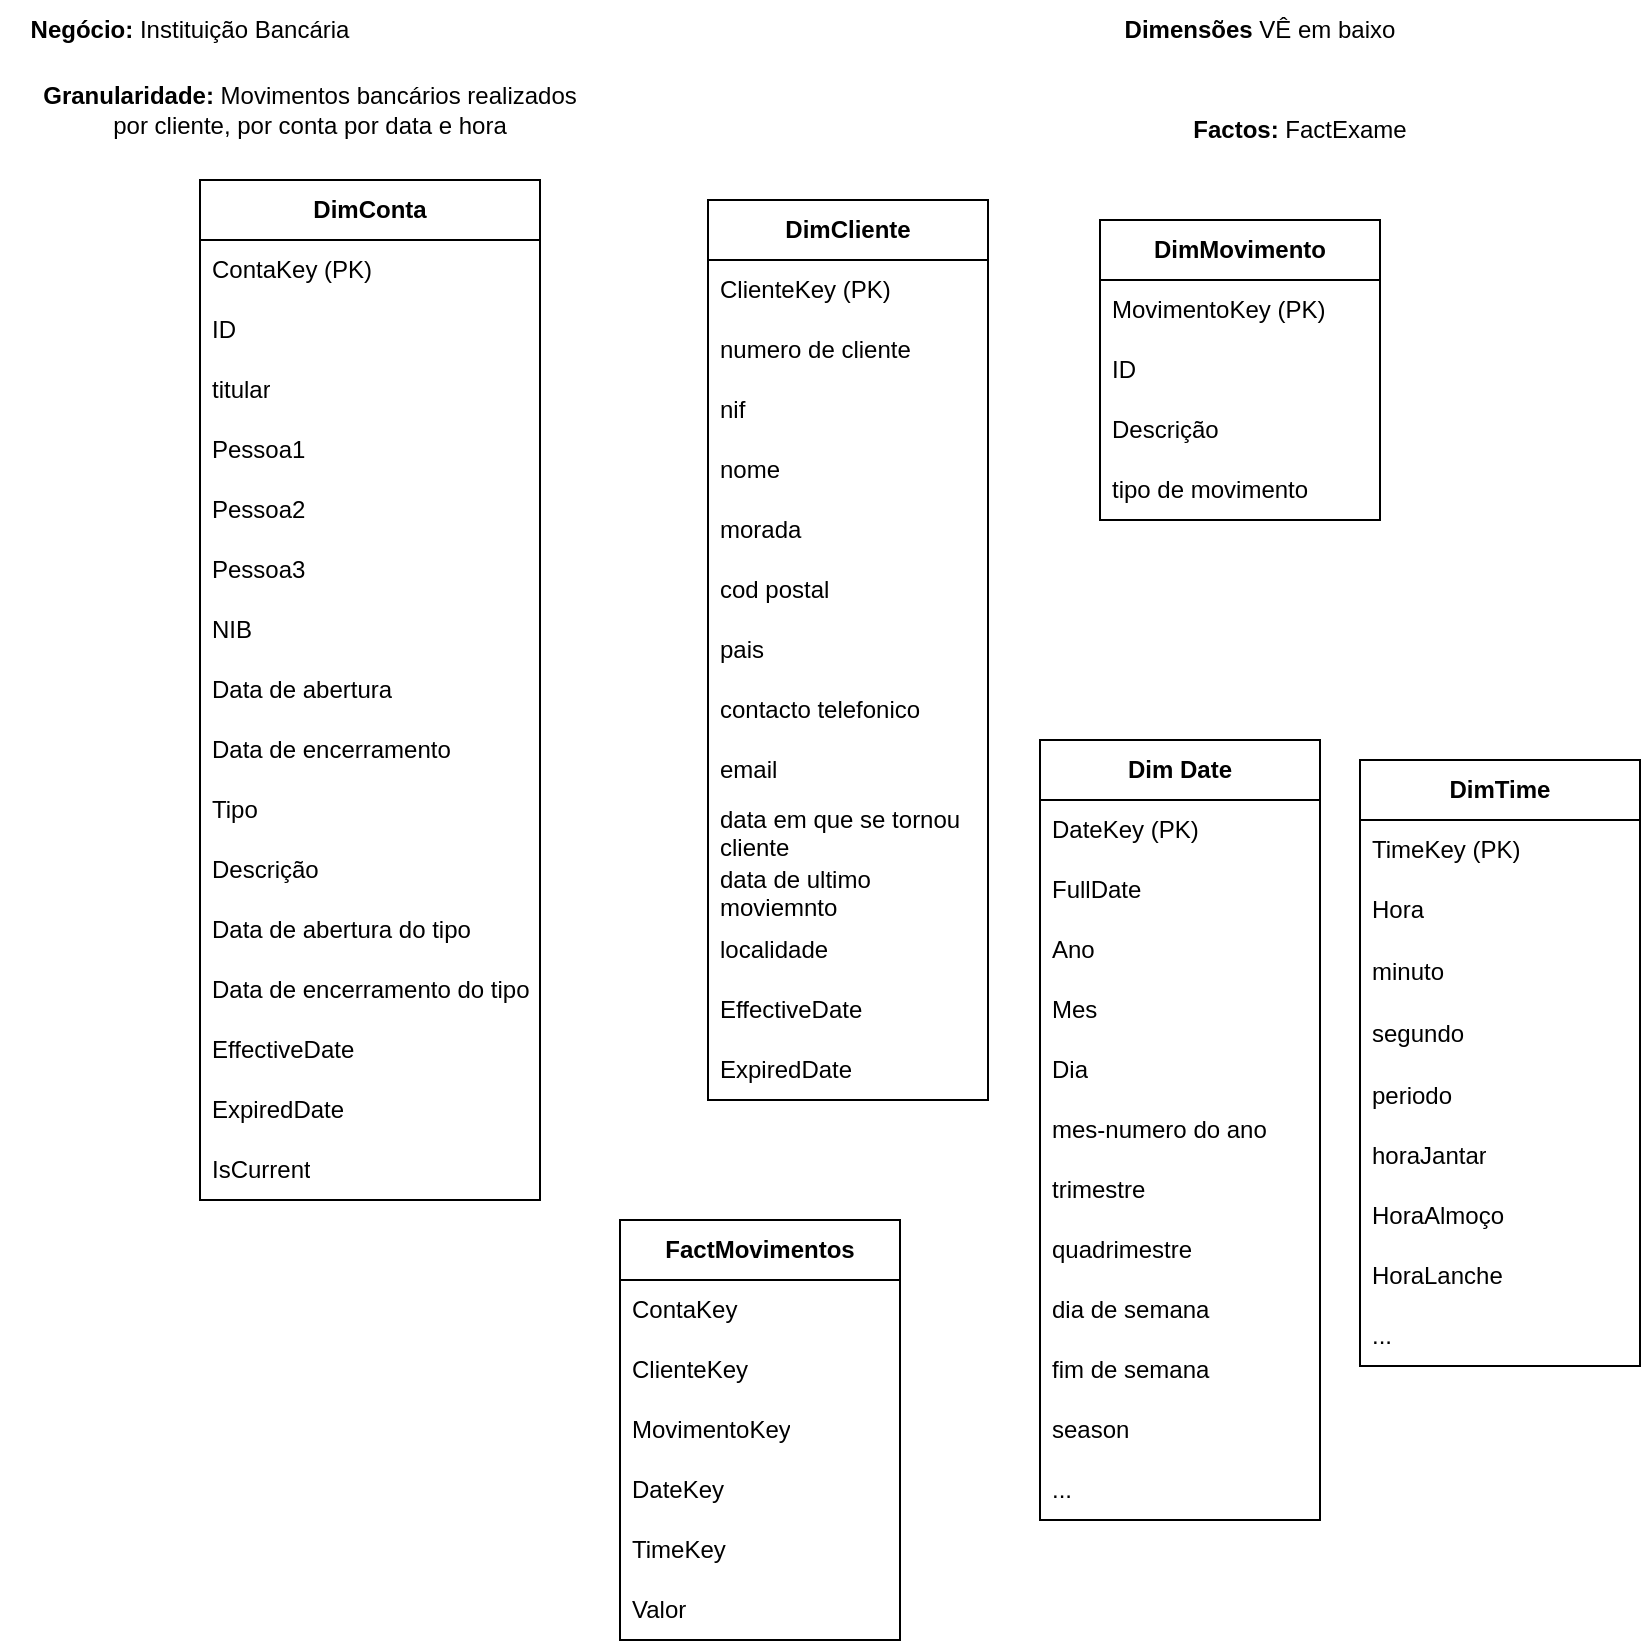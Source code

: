 <mxfile version="22.1.21" type="device">
  <diagram name="Página-1" id="qSuLuNmVJiG-tlKcvcNy">
    <mxGraphModel dx="1863" dy="614" grid="1" gridSize="10" guides="1" tooltips="1" connect="1" arrows="1" fold="1" page="1" pageScale="1" pageWidth="827" pageHeight="1169" math="0" shadow="0">
      <root>
        <mxCell id="0" />
        <mxCell id="1" parent="0" />
        <mxCell id="KHrKXYT7Bgg0yDggPHWt-1" value="&lt;b&gt;Negócio:&lt;/b&gt; Instituição Bancária" style="text;html=1;strokeColor=none;fillColor=none;align=center;verticalAlign=middle;whiteSpace=wrap;rounded=0;" vertex="1" parent="1">
          <mxGeometry x="-10" y="40" width="190" height="30" as="geometry" />
        </mxCell>
        <mxCell id="KHrKXYT7Bgg0yDggPHWt-2" value="&lt;b&gt;Granularidade: &lt;/b&gt;Movimentos bancários realizados por cliente, por conta por data e hora" style="text;html=1;strokeColor=none;fillColor=none;align=center;verticalAlign=middle;whiteSpace=wrap;rounded=0;" vertex="1" parent="1">
          <mxGeometry x="10" y="80" width="270" height="30" as="geometry" />
        </mxCell>
        <mxCell id="KHrKXYT7Bgg0yDggPHWt-3" value="&lt;b&gt;Dimensões &lt;/b&gt;VÊ em baixo" style="text;html=1;strokeColor=none;fillColor=none;align=center;verticalAlign=middle;whiteSpace=wrap;rounded=0;" vertex="1" parent="1">
          <mxGeometry x="550" y="40" width="140" height="30" as="geometry" />
        </mxCell>
        <mxCell id="KHrKXYT7Bgg0yDggPHWt-4" value="&lt;b&gt;Factos: &lt;/b&gt;FactExame" style="text;html=1;strokeColor=none;fillColor=none;align=center;verticalAlign=middle;whiteSpace=wrap;rounded=0;" vertex="1" parent="1">
          <mxGeometry x="550" y="90" width="180" height="30" as="geometry" />
        </mxCell>
        <mxCell id="KHrKXYT7Bgg0yDggPHWt-5" value="&lt;b&gt;DimConta&lt;/b&gt;" style="swimlane;fontStyle=0;childLayout=stackLayout;horizontal=1;startSize=30;horizontalStack=0;resizeParent=1;resizeParentMax=0;resizeLast=0;collapsible=1;marginBottom=0;whiteSpace=wrap;html=1;" vertex="1" parent="1">
          <mxGeometry x="90" y="130" width="170" height="510" as="geometry" />
        </mxCell>
        <mxCell id="KHrKXYT7Bgg0yDggPHWt-6" value="ContaKey (PK)" style="text;strokeColor=none;fillColor=none;align=left;verticalAlign=middle;spacingLeft=4;spacingRight=4;overflow=hidden;points=[[0,0.5],[1,0.5]];portConstraint=eastwest;rotatable=0;whiteSpace=wrap;html=1;" vertex="1" parent="KHrKXYT7Bgg0yDggPHWt-5">
          <mxGeometry y="30" width="170" height="30" as="geometry" />
        </mxCell>
        <mxCell id="KHrKXYT7Bgg0yDggPHWt-7" value="ID" style="text;strokeColor=none;fillColor=none;align=left;verticalAlign=middle;spacingLeft=4;spacingRight=4;overflow=hidden;points=[[0,0.5],[1,0.5]];portConstraint=eastwest;rotatable=0;whiteSpace=wrap;html=1;" vertex="1" parent="KHrKXYT7Bgg0yDggPHWt-5">
          <mxGeometry y="60" width="170" height="30" as="geometry" />
        </mxCell>
        <mxCell id="KHrKXYT7Bgg0yDggPHWt-8" value="titular" style="text;strokeColor=none;fillColor=none;align=left;verticalAlign=middle;spacingLeft=4;spacingRight=4;overflow=hidden;points=[[0,0.5],[1,0.5]];portConstraint=eastwest;rotatable=0;whiteSpace=wrap;html=1;" vertex="1" parent="KHrKXYT7Bgg0yDggPHWt-5">
          <mxGeometry y="90" width="170" height="30" as="geometry" />
        </mxCell>
        <mxCell id="KHrKXYT7Bgg0yDggPHWt-9" value="Pessoa1" style="text;strokeColor=none;fillColor=none;align=left;verticalAlign=middle;spacingLeft=4;spacingRight=4;overflow=hidden;points=[[0,0.5],[1,0.5]];portConstraint=eastwest;rotatable=0;whiteSpace=wrap;html=1;" vertex="1" parent="KHrKXYT7Bgg0yDggPHWt-5">
          <mxGeometry y="120" width="170" height="30" as="geometry" />
        </mxCell>
        <mxCell id="KHrKXYT7Bgg0yDggPHWt-10" value="Pessoa2" style="text;strokeColor=none;fillColor=none;align=left;verticalAlign=middle;spacingLeft=4;spacingRight=4;overflow=hidden;points=[[0,0.5],[1,0.5]];portConstraint=eastwest;rotatable=0;whiteSpace=wrap;html=1;" vertex="1" parent="KHrKXYT7Bgg0yDggPHWt-5">
          <mxGeometry y="150" width="170" height="30" as="geometry" />
        </mxCell>
        <mxCell id="KHrKXYT7Bgg0yDggPHWt-11" value="Pessoa3" style="text;strokeColor=none;fillColor=none;align=left;verticalAlign=middle;spacingLeft=4;spacingRight=4;overflow=hidden;points=[[0,0.5],[1,0.5]];portConstraint=eastwest;rotatable=0;whiteSpace=wrap;html=1;" vertex="1" parent="KHrKXYT7Bgg0yDggPHWt-5">
          <mxGeometry y="180" width="170" height="30" as="geometry" />
        </mxCell>
        <mxCell id="KHrKXYT7Bgg0yDggPHWt-12" value="NIB" style="text;strokeColor=none;fillColor=none;align=left;verticalAlign=middle;spacingLeft=4;spacingRight=4;overflow=hidden;points=[[0,0.5],[1,0.5]];portConstraint=eastwest;rotatable=0;whiteSpace=wrap;html=1;" vertex="1" parent="KHrKXYT7Bgg0yDggPHWt-5">
          <mxGeometry y="210" width="170" height="30" as="geometry" />
        </mxCell>
        <mxCell id="KHrKXYT7Bgg0yDggPHWt-13" value="Data de abertura" style="text;strokeColor=none;fillColor=none;align=left;verticalAlign=middle;spacingLeft=4;spacingRight=4;overflow=hidden;points=[[0,0.5],[1,0.5]];portConstraint=eastwest;rotatable=0;whiteSpace=wrap;html=1;" vertex="1" parent="KHrKXYT7Bgg0yDggPHWt-5">
          <mxGeometry y="240" width="170" height="30" as="geometry" />
        </mxCell>
        <mxCell id="KHrKXYT7Bgg0yDggPHWt-14" value="Data de encerramento" style="text;strokeColor=none;fillColor=none;align=left;verticalAlign=middle;spacingLeft=4;spacingRight=4;overflow=hidden;points=[[0,0.5],[1,0.5]];portConstraint=eastwest;rotatable=0;whiteSpace=wrap;html=1;" vertex="1" parent="KHrKXYT7Bgg0yDggPHWt-5">
          <mxGeometry y="270" width="170" height="30" as="geometry" />
        </mxCell>
        <mxCell id="KHrKXYT7Bgg0yDggPHWt-15" value="Tipo" style="text;strokeColor=none;fillColor=none;align=left;verticalAlign=middle;spacingLeft=4;spacingRight=4;overflow=hidden;points=[[0,0.5],[1,0.5]];portConstraint=eastwest;rotatable=0;whiteSpace=wrap;html=1;" vertex="1" parent="KHrKXYT7Bgg0yDggPHWt-5">
          <mxGeometry y="300" width="170" height="30" as="geometry" />
        </mxCell>
        <mxCell id="KHrKXYT7Bgg0yDggPHWt-97" value="Descrição" style="text;strokeColor=none;fillColor=none;align=left;verticalAlign=middle;spacingLeft=4;spacingRight=4;overflow=hidden;points=[[0,0.5],[1,0.5]];portConstraint=eastwest;rotatable=0;whiteSpace=wrap;html=1;" vertex="1" parent="KHrKXYT7Bgg0yDggPHWt-5">
          <mxGeometry y="330" width="170" height="30" as="geometry" />
        </mxCell>
        <mxCell id="KHrKXYT7Bgg0yDggPHWt-98" value="Data de abertura do tipo" style="text;strokeColor=none;fillColor=none;align=left;verticalAlign=middle;spacingLeft=4;spacingRight=4;overflow=hidden;points=[[0,0.5],[1,0.5]];portConstraint=eastwest;rotatable=0;whiteSpace=wrap;html=1;" vertex="1" parent="KHrKXYT7Bgg0yDggPHWt-5">
          <mxGeometry y="360" width="170" height="30" as="geometry" />
        </mxCell>
        <mxCell id="KHrKXYT7Bgg0yDggPHWt-99" value="Data de encerramento do tipo" style="text;strokeColor=none;fillColor=none;align=left;verticalAlign=middle;spacingLeft=4;spacingRight=4;overflow=hidden;points=[[0,0.5],[1,0.5]];portConstraint=eastwest;rotatable=0;whiteSpace=wrap;html=1;" vertex="1" parent="KHrKXYT7Bgg0yDggPHWt-5">
          <mxGeometry y="390" width="170" height="30" as="geometry" />
        </mxCell>
        <mxCell id="KHrKXYT7Bgg0yDggPHWt-16" value="EffectiveDate" style="text;strokeColor=none;fillColor=none;align=left;verticalAlign=middle;spacingLeft=4;spacingRight=4;overflow=hidden;points=[[0,0.5],[1,0.5]];portConstraint=eastwest;rotatable=0;whiteSpace=wrap;html=1;" vertex="1" parent="KHrKXYT7Bgg0yDggPHWt-5">
          <mxGeometry y="420" width="170" height="30" as="geometry" />
        </mxCell>
        <mxCell id="KHrKXYT7Bgg0yDggPHWt-17" value="ExpiredDate" style="text;strokeColor=none;fillColor=none;align=left;verticalAlign=middle;spacingLeft=4;spacingRight=4;overflow=hidden;points=[[0,0.5],[1,0.5]];portConstraint=eastwest;rotatable=0;whiteSpace=wrap;html=1;" vertex="1" parent="KHrKXYT7Bgg0yDggPHWt-5">
          <mxGeometry y="450" width="170" height="30" as="geometry" />
        </mxCell>
        <mxCell id="KHrKXYT7Bgg0yDggPHWt-18" value="IsCurrent" style="text;strokeColor=none;fillColor=none;align=left;verticalAlign=middle;spacingLeft=4;spacingRight=4;overflow=hidden;points=[[0,0.5],[1,0.5]];portConstraint=eastwest;rotatable=0;whiteSpace=wrap;html=1;" vertex="1" parent="KHrKXYT7Bgg0yDggPHWt-5">
          <mxGeometry y="480" width="170" height="30" as="geometry" />
        </mxCell>
        <mxCell id="KHrKXYT7Bgg0yDggPHWt-19" value="&lt;b&gt;FactMovimentos&lt;/b&gt;" style="swimlane;fontStyle=0;childLayout=stackLayout;horizontal=1;startSize=30;horizontalStack=0;resizeParent=1;resizeParentMax=0;resizeLast=0;collapsible=1;marginBottom=0;whiteSpace=wrap;html=1;" vertex="1" parent="1">
          <mxGeometry x="300" y="650" width="140" height="210" as="geometry" />
        </mxCell>
        <mxCell id="KHrKXYT7Bgg0yDggPHWt-20" value="ContaKey" style="text;strokeColor=none;fillColor=none;align=left;verticalAlign=middle;spacingLeft=4;spacingRight=4;overflow=hidden;points=[[0,0.5],[1,0.5]];portConstraint=eastwest;rotatable=0;whiteSpace=wrap;html=1;" vertex="1" parent="KHrKXYT7Bgg0yDggPHWt-19">
          <mxGeometry y="30" width="140" height="30" as="geometry" />
        </mxCell>
        <mxCell id="KHrKXYT7Bgg0yDggPHWt-104" value="ClienteKey" style="text;strokeColor=none;fillColor=none;align=left;verticalAlign=middle;spacingLeft=4;spacingRight=4;overflow=hidden;points=[[0,0.5],[1,0.5]];portConstraint=eastwest;rotatable=0;whiteSpace=wrap;html=1;" vertex="1" parent="KHrKXYT7Bgg0yDggPHWt-19">
          <mxGeometry y="60" width="140" height="30" as="geometry" />
        </mxCell>
        <mxCell id="KHrKXYT7Bgg0yDggPHWt-105" value="MovimentoKey" style="text;strokeColor=none;fillColor=none;align=left;verticalAlign=middle;spacingLeft=4;spacingRight=4;overflow=hidden;points=[[0,0.5],[1,0.5]];portConstraint=eastwest;rotatable=0;whiteSpace=wrap;html=1;" vertex="1" parent="KHrKXYT7Bgg0yDggPHWt-19">
          <mxGeometry y="90" width="140" height="30" as="geometry" />
        </mxCell>
        <mxCell id="KHrKXYT7Bgg0yDggPHWt-106" value="DateKey" style="text;strokeColor=none;fillColor=none;align=left;verticalAlign=middle;spacingLeft=4;spacingRight=4;overflow=hidden;points=[[0,0.5],[1,0.5]];portConstraint=eastwest;rotatable=0;whiteSpace=wrap;html=1;" vertex="1" parent="KHrKXYT7Bgg0yDggPHWt-19">
          <mxGeometry y="120" width="140" height="30" as="geometry" />
        </mxCell>
        <mxCell id="KHrKXYT7Bgg0yDggPHWt-107" value="TimeKey" style="text;strokeColor=none;fillColor=none;align=left;verticalAlign=middle;spacingLeft=4;spacingRight=4;overflow=hidden;points=[[0,0.5],[1,0.5]];portConstraint=eastwest;rotatable=0;whiteSpace=wrap;html=1;" vertex="1" parent="KHrKXYT7Bgg0yDggPHWt-19">
          <mxGeometry y="150" width="140" height="30" as="geometry" />
        </mxCell>
        <mxCell id="KHrKXYT7Bgg0yDggPHWt-108" value="Valor" style="text;strokeColor=none;fillColor=none;align=left;verticalAlign=middle;spacingLeft=4;spacingRight=4;overflow=hidden;points=[[0,0.5],[1,0.5]];portConstraint=eastwest;rotatable=0;whiteSpace=wrap;html=1;" vertex="1" parent="KHrKXYT7Bgg0yDggPHWt-19">
          <mxGeometry y="180" width="140" height="30" as="geometry" />
        </mxCell>
        <mxCell id="KHrKXYT7Bgg0yDggPHWt-37" value="&lt;b&gt;DimMovimento&lt;/b&gt;" style="swimlane;fontStyle=0;childLayout=stackLayout;horizontal=1;startSize=30;horizontalStack=0;resizeParent=1;resizeParentMax=0;resizeLast=0;collapsible=1;marginBottom=0;whiteSpace=wrap;html=1;" vertex="1" parent="1">
          <mxGeometry x="540" y="150" width="140" height="150" as="geometry" />
        </mxCell>
        <mxCell id="KHrKXYT7Bgg0yDggPHWt-38" value="MovimentoKey (PK)" style="text;strokeColor=none;fillColor=none;align=left;verticalAlign=middle;spacingLeft=4;spacingRight=4;overflow=hidden;points=[[0,0.5],[1,0.5]];portConstraint=eastwest;rotatable=0;whiteSpace=wrap;html=1;" vertex="1" parent="KHrKXYT7Bgg0yDggPHWt-37">
          <mxGeometry y="30" width="140" height="30" as="geometry" />
        </mxCell>
        <mxCell id="KHrKXYT7Bgg0yDggPHWt-39" value="ID" style="text;strokeColor=none;fillColor=none;align=left;verticalAlign=middle;spacingLeft=4;spacingRight=4;overflow=hidden;points=[[0,0.5],[1,0.5]];portConstraint=eastwest;rotatable=0;whiteSpace=wrap;html=1;" vertex="1" parent="KHrKXYT7Bgg0yDggPHWt-37">
          <mxGeometry y="60" width="140" height="30" as="geometry" />
        </mxCell>
        <mxCell id="KHrKXYT7Bgg0yDggPHWt-40" value="Descrição" style="text;strokeColor=none;fillColor=none;align=left;verticalAlign=middle;spacingLeft=4;spacingRight=4;overflow=hidden;points=[[0,0.5],[1,0.5]];portConstraint=eastwest;rotatable=0;whiteSpace=wrap;html=1;" vertex="1" parent="KHrKXYT7Bgg0yDggPHWt-37">
          <mxGeometry y="90" width="140" height="30" as="geometry" />
        </mxCell>
        <mxCell id="KHrKXYT7Bgg0yDggPHWt-41" value="tipo de movimento" style="text;strokeColor=none;fillColor=none;align=left;verticalAlign=middle;spacingLeft=4;spacingRight=4;overflow=hidden;points=[[0,0.5],[1,0.5]];portConstraint=eastwest;rotatable=0;whiteSpace=wrap;html=1;" vertex="1" parent="KHrKXYT7Bgg0yDggPHWt-37">
          <mxGeometry y="120" width="140" height="30" as="geometry" />
        </mxCell>
        <mxCell id="KHrKXYT7Bgg0yDggPHWt-63" value="&lt;b&gt;DimTime&lt;/b&gt;" style="swimlane;fontStyle=0;childLayout=stackLayout;horizontal=1;startSize=30;horizontalStack=0;resizeParent=1;resizeParentMax=0;resizeLast=0;collapsible=1;marginBottom=0;whiteSpace=wrap;html=1;" vertex="1" parent="1">
          <mxGeometry x="670" y="420" width="140" height="303" as="geometry" />
        </mxCell>
        <mxCell id="KHrKXYT7Bgg0yDggPHWt-64" value="TimeKey (PK)" style="text;strokeColor=none;fillColor=none;align=left;verticalAlign=middle;spacingLeft=4;spacingRight=4;overflow=hidden;points=[[0,0.5],[1,0.5]];portConstraint=eastwest;rotatable=0;whiteSpace=wrap;html=1;" vertex="1" parent="KHrKXYT7Bgg0yDggPHWt-63">
          <mxGeometry y="30" width="140" height="30" as="geometry" />
        </mxCell>
        <mxCell id="KHrKXYT7Bgg0yDggPHWt-65" value="Hora" style="text;strokeColor=none;fillColor=none;align=left;verticalAlign=middle;spacingLeft=4;spacingRight=4;overflow=hidden;points=[[0,0.5],[1,0.5]];portConstraint=eastwest;rotatable=0;whiteSpace=wrap;html=1;" vertex="1" parent="KHrKXYT7Bgg0yDggPHWt-63">
          <mxGeometry y="60" width="140" height="30" as="geometry" />
        </mxCell>
        <mxCell id="KHrKXYT7Bgg0yDggPHWt-66" value="minuto" style="text;strokeColor=none;fillColor=none;align=left;verticalAlign=middle;spacingLeft=4;spacingRight=4;overflow=hidden;points=[[0,0.5],[1,0.5]];portConstraint=eastwest;rotatable=0;whiteSpace=wrap;html=1;" vertex="1" parent="KHrKXYT7Bgg0yDggPHWt-63">
          <mxGeometry y="90" width="140" height="31" as="geometry" />
        </mxCell>
        <mxCell id="KHrKXYT7Bgg0yDggPHWt-67" value="segundo" style="text;strokeColor=none;fillColor=none;align=left;verticalAlign=middle;spacingLeft=4;spacingRight=4;overflow=hidden;points=[[0,0.5],[1,0.5]];portConstraint=eastwest;rotatable=0;whiteSpace=wrap;html=1;" vertex="1" parent="KHrKXYT7Bgg0yDggPHWt-63">
          <mxGeometry y="121" width="140" height="31" as="geometry" />
        </mxCell>
        <mxCell id="KHrKXYT7Bgg0yDggPHWt-68" value="periodo" style="text;strokeColor=none;fillColor=none;align=left;verticalAlign=middle;spacingLeft=4;spacingRight=4;overflow=hidden;points=[[0,0.5],[1,0.5]];portConstraint=eastwest;rotatable=0;whiteSpace=wrap;html=1;" vertex="1" parent="KHrKXYT7Bgg0yDggPHWt-63">
          <mxGeometry y="152" width="140" height="31" as="geometry" />
        </mxCell>
        <mxCell id="KHrKXYT7Bgg0yDggPHWt-69" value="horaJantar" style="text;strokeColor=none;fillColor=none;align=left;verticalAlign=middle;spacingLeft=4;spacingRight=4;overflow=hidden;points=[[0,0.5],[1,0.5]];portConstraint=eastwest;rotatable=0;whiteSpace=wrap;html=1;" vertex="1" parent="KHrKXYT7Bgg0yDggPHWt-63">
          <mxGeometry y="183" width="140" height="30" as="geometry" />
        </mxCell>
        <mxCell id="KHrKXYT7Bgg0yDggPHWt-70" value="HoraAlmoço" style="text;strokeColor=none;fillColor=none;align=left;verticalAlign=middle;spacingLeft=4;spacingRight=4;overflow=hidden;points=[[0,0.5],[1,0.5]];portConstraint=eastwest;rotatable=0;whiteSpace=wrap;html=1;" vertex="1" parent="KHrKXYT7Bgg0yDggPHWt-63">
          <mxGeometry y="213" width="140" height="30" as="geometry" />
        </mxCell>
        <mxCell id="KHrKXYT7Bgg0yDggPHWt-71" value="HoraLanche" style="text;strokeColor=none;fillColor=none;align=left;verticalAlign=middle;spacingLeft=4;spacingRight=4;overflow=hidden;points=[[0,0.5],[1,0.5]];portConstraint=eastwest;rotatable=0;whiteSpace=wrap;html=1;" vertex="1" parent="KHrKXYT7Bgg0yDggPHWt-63">
          <mxGeometry y="243" width="140" height="30" as="geometry" />
        </mxCell>
        <mxCell id="KHrKXYT7Bgg0yDggPHWt-72" value="..." style="text;strokeColor=none;fillColor=none;align=left;verticalAlign=middle;spacingLeft=4;spacingRight=4;overflow=hidden;points=[[0,0.5],[1,0.5]];portConstraint=eastwest;rotatable=0;whiteSpace=wrap;html=1;" vertex="1" parent="KHrKXYT7Bgg0yDggPHWt-63">
          <mxGeometry y="273" width="140" height="30" as="geometry" />
        </mxCell>
        <mxCell id="KHrKXYT7Bgg0yDggPHWt-73" value="&lt;b&gt;Dim Date&lt;/b&gt;" style="swimlane;fontStyle=0;childLayout=stackLayout;horizontal=1;startSize=30;horizontalStack=0;resizeParent=1;resizeParentMax=0;resizeLast=0;collapsible=1;marginBottom=0;whiteSpace=wrap;html=1;" vertex="1" parent="1">
          <mxGeometry x="510" y="410" width="140" height="390" as="geometry" />
        </mxCell>
        <mxCell id="KHrKXYT7Bgg0yDggPHWt-74" value="DateKey (PK)" style="text;strokeColor=none;fillColor=none;align=left;verticalAlign=middle;spacingLeft=4;spacingRight=4;overflow=hidden;points=[[0,0.5],[1,0.5]];portConstraint=eastwest;rotatable=0;whiteSpace=wrap;html=1;" vertex="1" parent="KHrKXYT7Bgg0yDggPHWt-73">
          <mxGeometry y="30" width="140" height="30" as="geometry" />
        </mxCell>
        <mxCell id="KHrKXYT7Bgg0yDggPHWt-75" value="FullDate" style="text;strokeColor=none;fillColor=none;align=left;verticalAlign=middle;spacingLeft=4;spacingRight=4;overflow=hidden;points=[[0,0.5],[1,0.5]];portConstraint=eastwest;rotatable=0;whiteSpace=wrap;html=1;" vertex="1" parent="KHrKXYT7Bgg0yDggPHWt-73">
          <mxGeometry y="60" width="140" height="30" as="geometry" />
        </mxCell>
        <mxCell id="KHrKXYT7Bgg0yDggPHWt-76" value="Ano" style="text;strokeColor=none;fillColor=none;align=left;verticalAlign=middle;spacingLeft=4;spacingRight=4;overflow=hidden;points=[[0,0.5],[1,0.5]];portConstraint=eastwest;rotatable=0;whiteSpace=wrap;html=1;" vertex="1" parent="KHrKXYT7Bgg0yDggPHWt-73">
          <mxGeometry y="90" width="140" height="30" as="geometry" />
        </mxCell>
        <mxCell id="KHrKXYT7Bgg0yDggPHWt-77" value="Mes" style="text;strokeColor=none;fillColor=none;align=left;verticalAlign=middle;spacingLeft=4;spacingRight=4;overflow=hidden;points=[[0,0.5],[1,0.5]];portConstraint=eastwest;rotatable=0;whiteSpace=wrap;html=1;" vertex="1" parent="KHrKXYT7Bgg0yDggPHWt-73">
          <mxGeometry y="120" width="140" height="30" as="geometry" />
        </mxCell>
        <mxCell id="KHrKXYT7Bgg0yDggPHWt-78" value="Dia" style="text;strokeColor=none;fillColor=none;align=left;verticalAlign=middle;spacingLeft=4;spacingRight=4;overflow=hidden;points=[[0,0.5],[1,0.5]];portConstraint=eastwest;rotatable=0;whiteSpace=wrap;html=1;" vertex="1" parent="KHrKXYT7Bgg0yDggPHWt-73">
          <mxGeometry y="150" width="140" height="30" as="geometry" />
        </mxCell>
        <mxCell id="KHrKXYT7Bgg0yDggPHWt-79" value="mes-numero do ano" style="text;strokeColor=none;fillColor=none;align=left;verticalAlign=middle;spacingLeft=4;spacingRight=4;overflow=hidden;points=[[0,0.5],[1,0.5]];portConstraint=eastwest;rotatable=0;whiteSpace=wrap;html=1;" vertex="1" parent="KHrKXYT7Bgg0yDggPHWt-73">
          <mxGeometry y="180" width="140" height="30" as="geometry" />
        </mxCell>
        <mxCell id="KHrKXYT7Bgg0yDggPHWt-80" value="trimestre" style="text;strokeColor=none;fillColor=none;align=left;verticalAlign=middle;spacingLeft=4;spacingRight=4;overflow=hidden;points=[[0,0.5],[1,0.5]];portConstraint=eastwest;rotatable=0;whiteSpace=wrap;html=1;" vertex="1" parent="KHrKXYT7Bgg0yDggPHWt-73">
          <mxGeometry y="210" width="140" height="30" as="geometry" />
        </mxCell>
        <mxCell id="KHrKXYT7Bgg0yDggPHWt-81" value="quadrimestre" style="text;strokeColor=none;fillColor=none;align=left;verticalAlign=middle;spacingLeft=4;spacingRight=4;overflow=hidden;points=[[0,0.5],[1,0.5]];portConstraint=eastwest;rotatable=0;whiteSpace=wrap;html=1;" vertex="1" parent="KHrKXYT7Bgg0yDggPHWt-73">
          <mxGeometry y="240" width="140" height="30" as="geometry" />
        </mxCell>
        <mxCell id="KHrKXYT7Bgg0yDggPHWt-82" value="dia de semana" style="text;strokeColor=none;fillColor=none;align=left;verticalAlign=middle;spacingLeft=4;spacingRight=4;overflow=hidden;points=[[0,0.5],[1,0.5]];portConstraint=eastwest;rotatable=0;whiteSpace=wrap;html=1;" vertex="1" parent="KHrKXYT7Bgg0yDggPHWt-73">
          <mxGeometry y="270" width="140" height="30" as="geometry" />
        </mxCell>
        <mxCell id="KHrKXYT7Bgg0yDggPHWt-83" value="fim de semana" style="text;strokeColor=none;fillColor=none;align=left;verticalAlign=middle;spacingLeft=4;spacingRight=4;overflow=hidden;points=[[0,0.5],[1,0.5]];portConstraint=eastwest;rotatable=0;whiteSpace=wrap;html=1;" vertex="1" parent="KHrKXYT7Bgg0yDggPHWt-73">
          <mxGeometry y="300" width="140" height="30" as="geometry" />
        </mxCell>
        <mxCell id="KHrKXYT7Bgg0yDggPHWt-84" value="season" style="text;strokeColor=none;fillColor=none;align=left;verticalAlign=middle;spacingLeft=4;spacingRight=4;overflow=hidden;points=[[0,0.5],[1,0.5]];portConstraint=eastwest;rotatable=0;whiteSpace=wrap;html=1;" vertex="1" parent="KHrKXYT7Bgg0yDggPHWt-73">
          <mxGeometry y="330" width="140" height="30" as="geometry" />
        </mxCell>
        <mxCell id="KHrKXYT7Bgg0yDggPHWt-85" value="..." style="text;strokeColor=none;fillColor=none;align=left;verticalAlign=middle;spacingLeft=4;spacingRight=4;overflow=hidden;points=[[0,0.5],[1,0.5]];portConstraint=eastwest;rotatable=0;whiteSpace=wrap;html=1;" vertex="1" parent="KHrKXYT7Bgg0yDggPHWt-73">
          <mxGeometry y="360" width="140" height="30" as="geometry" />
        </mxCell>
        <mxCell id="KHrKXYT7Bgg0yDggPHWt-86" value="&lt;b&gt;DimCliente&lt;/b&gt;" style="swimlane;fontStyle=0;childLayout=stackLayout;horizontal=1;startSize=30;horizontalStack=0;resizeParent=1;resizeParentMax=0;resizeLast=0;collapsible=1;marginBottom=0;whiteSpace=wrap;html=1;" vertex="1" parent="1">
          <mxGeometry x="344" y="140" width="140" height="450" as="geometry" />
        </mxCell>
        <mxCell id="KHrKXYT7Bgg0yDggPHWt-87" value="ClienteKey (PK)" style="text;strokeColor=none;fillColor=none;align=left;verticalAlign=middle;spacingLeft=4;spacingRight=4;overflow=hidden;points=[[0,0.5],[1,0.5]];portConstraint=eastwest;rotatable=0;whiteSpace=wrap;html=1;" vertex="1" parent="KHrKXYT7Bgg0yDggPHWt-86">
          <mxGeometry y="30" width="140" height="30" as="geometry" />
        </mxCell>
        <mxCell id="KHrKXYT7Bgg0yDggPHWt-88" value="numero de cliente" style="text;strokeColor=none;fillColor=none;align=left;verticalAlign=middle;spacingLeft=4;spacingRight=4;overflow=hidden;points=[[0,0.5],[1,0.5]];portConstraint=eastwest;rotatable=0;whiteSpace=wrap;html=1;" vertex="1" parent="KHrKXYT7Bgg0yDggPHWt-86">
          <mxGeometry y="60" width="140" height="30" as="geometry" />
        </mxCell>
        <mxCell id="KHrKXYT7Bgg0yDggPHWt-89" value="nif" style="text;strokeColor=none;fillColor=none;align=left;verticalAlign=middle;spacingLeft=4;spacingRight=4;overflow=hidden;points=[[0,0.5],[1,0.5]];portConstraint=eastwest;rotatable=0;whiteSpace=wrap;html=1;" vertex="1" parent="KHrKXYT7Bgg0yDggPHWt-86">
          <mxGeometry y="90" width="140" height="30" as="geometry" />
        </mxCell>
        <mxCell id="KHrKXYT7Bgg0yDggPHWt-90" value="nome" style="text;strokeColor=none;fillColor=none;align=left;verticalAlign=middle;spacingLeft=4;spacingRight=4;overflow=hidden;points=[[0,0.5],[1,0.5]];portConstraint=eastwest;rotatable=0;whiteSpace=wrap;html=1;" vertex="1" parent="KHrKXYT7Bgg0yDggPHWt-86">
          <mxGeometry y="120" width="140" height="30" as="geometry" />
        </mxCell>
        <mxCell id="KHrKXYT7Bgg0yDggPHWt-91" value="morada" style="text;strokeColor=none;fillColor=none;align=left;verticalAlign=middle;spacingLeft=4;spacingRight=4;overflow=hidden;points=[[0,0.5],[1,0.5]];portConstraint=eastwest;rotatable=0;whiteSpace=wrap;html=1;" vertex="1" parent="KHrKXYT7Bgg0yDggPHWt-86">
          <mxGeometry y="150" width="140" height="30" as="geometry" />
        </mxCell>
        <mxCell id="KHrKXYT7Bgg0yDggPHWt-92" value="cod postal" style="text;strokeColor=none;fillColor=none;align=left;verticalAlign=middle;spacingLeft=4;spacingRight=4;overflow=hidden;points=[[0,0.5],[1,0.5]];portConstraint=eastwest;rotatable=0;whiteSpace=wrap;html=1;" vertex="1" parent="KHrKXYT7Bgg0yDggPHWt-86">
          <mxGeometry y="180" width="140" height="30" as="geometry" />
        </mxCell>
        <mxCell id="KHrKXYT7Bgg0yDggPHWt-93" value="pais" style="text;strokeColor=none;fillColor=none;align=left;verticalAlign=middle;spacingLeft=4;spacingRight=4;overflow=hidden;points=[[0,0.5],[1,0.5]];portConstraint=eastwest;rotatable=0;whiteSpace=wrap;html=1;" vertex="1" parent="KHrKXYT7Bgg0yDggPHWt-86">
          <mxGeometry y="210" width="140" height="30" as="geometry" />
        </mxCell>
        <mxCell id="KHrKXYT7Bgg0yDggPHWt-94" value="contacto telefonico" style="text;strokeColor=none;fillColor=none;align=left;verticalAlign=middle;spacingLeft=4;spacingRight=4;overflow=hidden;points=[[0,0.5],[1,0.5]];portConstraint=eastwest;rotatable=0;whiteSpace=wrap;html=1;" vertex="1" parent="KHrKXYT7Bgg0yDggPHWt-86">
          <mxGeometry y="240" width="140" height="30" as="geometry" />
        </mxCell>
        <mxCell id="KHrKXYT7Bgg0yDggPHWt-100" value="email" style="text;strokeColor=none;fillColor=none;align=left;verticalAlign=middle;spacingLeft=4;spacingRight=4;overflow=hidden;points=[[0,0.5],[1,0.5]];portConstraint=eastwest;rotatable=0;whiteSpace=wrap;html=1;" vertex="1" parent="KHrKXYT7Bgg0yDggPHWt-86">
          <mxGeometry y="270" width="140" height="30" as="geometry" />
        </mxCell>
        <mxCell id="KHrKXYT7Bgg0yDggPHWt-101" value="data em que se tornou cliente" style="text;strokeColor=none;fillColor=none;align=left;verticalAlign=middle;spacingLeft=4;spacingRight=4;overflow=hidden;points=[[0,0.5],[1,0.5]];portConstraint=eastwest;rotatable=0;whiteSpace=wrap;html=1;" vertex="1" parent="KHrKXYT7Bgg0yDggPHWt-86">
          <mxGeometry y="300" width="140" height="30" as="geometry" />
        </mxCell>
        <mxCell id="KHrKXYT7Bgg0yDggPHWt-102" value="data de ultimo moviemnto" style="text;strokeColor=none;fillColor=none;align=left;verticalAlign=middle;spacingLeft=4;spacingRight=4;overflow=hidden;points=[[0,0.5],[1,0.5]];portConstraint=eastwest;rotatable=0;whiteSpace=wrap;html=1;" vertex="1" parent="KHrKXYT7Bgg0yDggPHWt-86">
          <mxGeometry y="330" width="140" height="30" as="geometry" />
        </mxCell>
        <mxCell id="KHrKXYT7Bgg0yDggPHWt-103" value="localidade" style="text;strokeColor=none;fillColor=none;align=left;verticalAlign=middle;spacingLeft=4;spacingRight=4;overflow=hidden;points=[[0,0.5],[1,0.5]];portConstraint=eastwest;rotatable=0;whiteSpace=wrap;html=1;" vertex="1" parent="KHrKXYT7Bgg0yDggPHWt-86">
          <mxGeometry y="360" width="140" height="30" as="geometry" />
        </mxCell>
        <mxCell id="KHrKXYT7Bgg0yDggPHWt-95" value="EffectiveDate" style="text;strokeColor=none;fillColor=none;align=left;verticalAlign=middle;spacingLeft=4;spacingRight=4;overflow=hidden;points=[[0,0.5],[1,0.5]];portConstraint=eastwest;rotatable=0;whiteSpace=wrap;html=1;" vertex="1" parent="KHrKXYT7Bgg0yDggPHWt-86">
          <mxGeometry y="390" width="140" height="30" as="geometry" />
        </mxCell>
        <mxCell id="KHrKXYT7Bgg0yDggPHWt-96" value="ExpiredDate" style="text;strokeColor=none;fillColor=none;align=left;verticalAlign=middle;spacingLeft=4;spacingRight=4;overflow=hidden;points=[[0,0.5],[1,0.5]];portConstraint=eastwest;rotatable=0;whiteSpace=wrap;html=1;" vertex="1" parent="KHrKXYT7Bgg0yDggPHWt-86">
          <mxGeometry y="420" width="140" height="30" as="geometry" />
        </mxCell>
      </root>
    </mxGraphModel>
  </diagram>
</mxfile>
